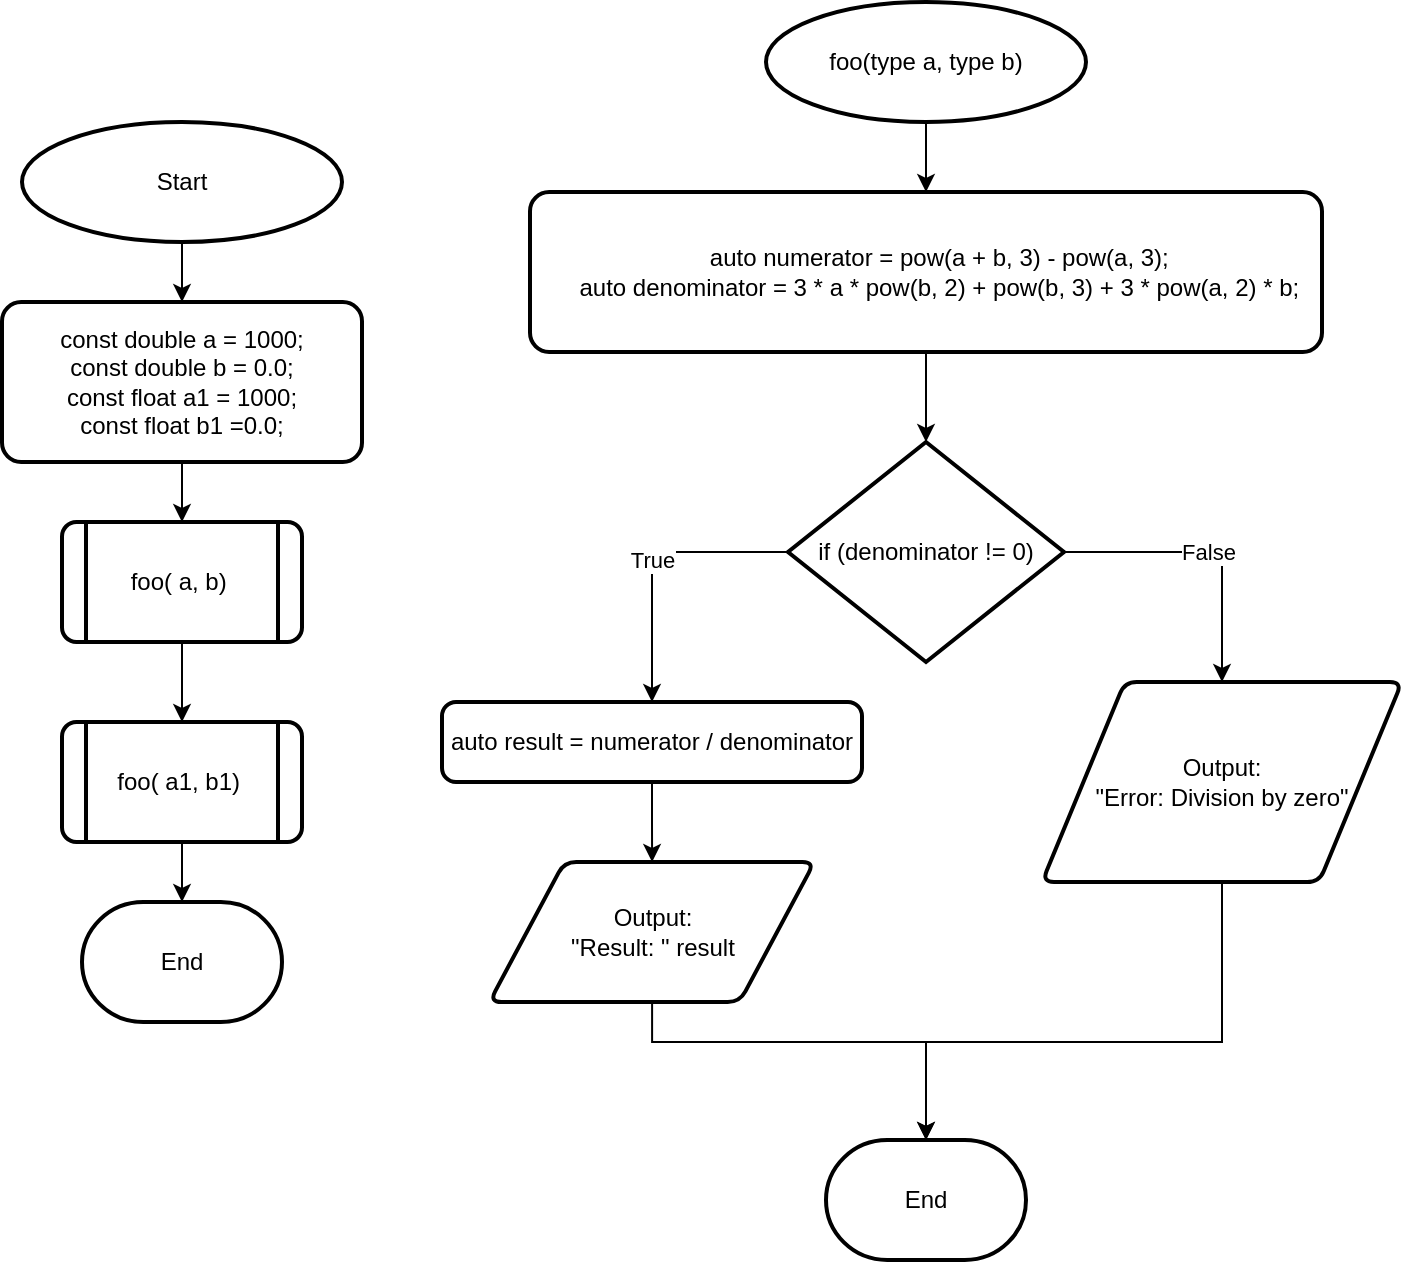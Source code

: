 <mxfile version="22.0.2" type="device">
  <diagram id="C5RBs43oDa-KdzZeNtuy" name="Page-1">
    <mxGraphModel dx="872" dy="1116" grid="1" gridSize="10" guides="1" tooltips="1" connect="1" arrows="1" fold="1" page="1" pageScale="1" pageWidth="827" pageHeight="1169" math="0" shadow="0">
      <root>
        <mxCell id="WIyWlLk6GJQsqaUBKTNV-0" />
        <mxCell id="WIyWlLk6GJQsqaUBKTNV-1" parent="WIyWlLk6GJQsqaUBKTNV-0" />
        <mxCell id="7yzX-CPbtJeWtgaCTC3J-5" value="" style="edgeStyle=orthogonalEdgeStyle;rounded=0;orthogonalLoop=1;jettySize=auto;html=1;" edge="1" parent="WIyWlLk6GJQsqaUBKTNV-1" source="7yzX-CPbtJeWtgaCTC3J-0" target="7yzX-CPbtJeWtgaCTC3J-3">
          <mxGeometry relative="1" as="geometry" />
        </mxCell>
        <mxCell id="7yzX-CPbtJeWtgaCTC3J-0" value="Start" style="strokeWidth=2;html=1;shape=mxgraph.flowchart.start_1;whiteSpace=wrap;" vertex="1" parent="WIyWlLk6GJQsqaUBKTNV-1">
          <mxGeometry x="74" y="110" width="160" height="60" as="geometry" />
        </mxCell>
        <mxCell id="7yzX-CPbtJeWtgaCTC3J-7" value="" style="edgeStyle=orthogonalEdgeStyle;rounded=0;orthogonalLoop=1;jettySize=auto;html=1;" edge="1" parent="WIyWlLk6GJQsqaUBKTNV-1" source="7yzX-CPbtJeWtgaCTC3J-3" target="7yzX-CPbtJeWtgaCTC3J-6">
          <mxGeometry relative="1" as="geometry" />
        </mxCell>
        <mxCell id="7yzX-CPbtJeWtgaCTC3J-3" value="&lt;div&gt;const double a = 1000;&lt;/div&gt;&lt;div&gt;const double b = 0.0;&lt;/div&gt;&lt;div&gt;const float a1 = 1000;&lt;/div&gt;&lt;div&gt;const float b1 =0.0;&lt;/div&gt;" style="whiteSpace=wrap;html=1;strokeWidth=2;rounded=1;arcSize=12;" vertex="1" parent="WIyWlLk6GJQsqaUBKTNV-1">
          <mxGeometry x="64" y="200" width="180" height="80" as="geometry" />
        </mxCell>
        <mxCell id="7yzX-CPbtJeWtgaCTC3J-12" value="" style="edgeStyle=orthogonalEdgeStyle;rounded=0;orthogonalLoop=1;jettySize=auto;html=1;" edge="1" parent="WIyWlLk6GJQsqaUBKTNV-1" source="7yzX-CPbtJeWtgaCTC3J-6" target="7yzX-CPbtJeWtgaCTC3J-11">
          <mxGeometry relative="1" as="geometry" />
        </mxCell>
        <mxCell id="7yzX-CPbtJeWtgaCTC3J-6" value="foo( a, b)&amp;nbsp;" style="shape=process;whiteSpace=wrap;html=1;backgroundOutline=1;strokeWidth=2;rounded=1;arcSize=12;" vertex="1" parent="WIyWlLk6GJQsqaUBKTNV-1">
          <mxGeometry x="94" y="310" width="120" height="60" as="geometry" />
        </mxCell>
        <mxCell id="7yzX-CPbtJeWtgaCTC3J-36" value="" style="edgeStyle=orthogonalEdgeStyle;rounded=0;orthogonalLoop=1;jettySize=auto;html=1;" edge="1" parent="WIyWlLk6GJQsqaUBKTNV-1" source="7yzX-CPbtJeWtgaCTC3J-11" target="7yzX-CPbtJeWtgaCTC3J-35">
          <mxGeometry relative="1" as="geometry" />
        </mxCell>
        <mxCell id="7yzX-CPbtJeWtgaCTC3J-11" value="foo( a1, b1)&amp;nbsp;" style="shape=process;whiteSpace=wrap;html=1;backgroundOutline=1;strokeWidth=2;rounded=1;arcSize=12;" vertex="1" parent="WIyWlLk6GJQsqaUBKTNV-1">
          <mxGeometry x="94" y="410" width="120" height="60" as="geometry" />
        </mxCell>
        <mxCell id="7yzX-CPbtJeWtgaCTC3J-16" value="" style="edgeStyle=orthogonalEdgeStyle;rounded=0;orthogonalLoop=1;jettySize=auto;html=1;" edge="1" parent="WIyWlLk6GJQsqaUBKTNV-1" source="7yzX-CPbtJeWtgaCTC3J-17" target="7yzX-CPbtJeWtgaCTC3J-18">
          <mxGeometry relative="1" as="geometry" />
        </mxCell>
        <mxCell id="7yzX-CPbtJeWtgaCTC3J-17" value="foo(type a, type b)" style="strokeWidth=2;html=1;shape=mxgraph.flowchart.start_1;whiteSpace=wrap;" vertex="1" parent="WIyWlLk6GJQsqaUBKTNV-1">
          <mxGeometry x="446" y="50" width="160" height="60" as="geometry" />
        </mxCell>
        <mxCell id="7yzX-CPbtJeWtgaCTC3J-38" value="" style="edgeStyle=orthogonalEdgeStyle;rounded=0;orthogonalLoop=1;jettySize=auto;html=1;" edge="1" parent="WIyWlLk6GJQsqaUBKTNV-1" source="7yzX-CPbtJeWtgaCTC3J-18" target="7yzX-CPbtJeWtgaCTC3J-21">
          <mxGeometry relative="1" as="geometry" />
        </mxCell>
        <mxCell id="7yzX-CPbtJeWtgaCTC3J-18" value="&lt;div&gt;&amp;nbsp; &amp;nbsp; auto numerator = pow(a + b, 3) - pow(a, 3);&lt;/div&gt;&lt;div&gt;&amp;nbsp; &amp;nbsp; auto denominator = 3 * a * pow(b, 2) + pow(b, 3) + 3 * pow(a, 2) * b;&lt;/div&gt;" style="whiteSpace=wrap;html=1;strokeWidth=2;rounded=1;arcSize=12;" vertex="1" parent="WIyWlLk6GJQsqaUBKTNV-1">
          <mxGeometry x="328" y="145" width="396" height="80" as="geometry" />
        </mxCell>
        <mxCell id="7yzX-CPbtJeWtgaCTC3J-31" value="False" style="edgeStyle=orthogonalEdgeStyle;rounded=0;orthogonalLoop=1;jettySize=auto;html=1;entryX=0.5;entryY=0;entryDx=0;entryDy=0;" edge="1" parent="WIyWlLk6GJQsqaUBKTNV-1" source="7yzX-CPbtJeWtgaCTC3J-21" target="7yzX-CPbtJeWtgaCTC3J-25">
          <mxGeometry relative="1" as="geometry">
            <Array as="points">
              <mxPoint x="674" y="325" />
            </Array>
          </mxGeometry>
        </mxCell>
        <mxCell id="7yzX-CPbtJeWtgaCTC3J-32" value="True" style="edgeStyle=orthogonalEdgeStyle;rounded=0;orthogonalLoop=1;jettySize=auto;html=1;entryX=0.5;entryY=0;entryDx=0;entryDy=0;" edge="1" parent="WIyWlLk6GJQsqaUBKTNV-1" source="7yzX-CPbtJeWtgaCTC3J-21" target="7yzX-CPbtJeWtgaCTC3J-28">
          <mxGeometry relative="1" as="geometry">
            <Array as="points">
              <mxPoint x="389" y="325" />
            </Array>
          </mxGeometry>
        </mxCell>
        <mxCell id="7yzX-CPbtJeWtgaCTC3J-21" value="if (denominator != 0)" style="strokeWidth=2;html=1;shape=mxgraph.flowchart.decision;whiteSpace=wrap;" vertex="1" parent="WIyWlLk6GJQsqaUBKTNV-1">
          <mxGeometry x="457" y="270" width="138" height="110" as="geometry" />
        </mxCell>
        <mxCell id="7yzX-CPbtJeWtgaCTC3J-25" value="Output:&lt;br&gt;&quot;Error: Division by zero&quot;" style="shape=parallelogram;html=1;strokeWidth=2;perimeter=parallelogramPerimeter;whiteSpace=wrap;rounded=1;arcSize=12;size=0.23;" vertex="1" parent="WIyWlLk6GJQsqaUBKTNV-1">
          <mxGeometry x="584" y="390" width="180" height="100" as="geometry" />
        </mxCell>
        <mxCell id="7yzX-CPbtJeWtgaCTC3J-34" value="" style="edgeStyle=orthogonalEdgeStyle;rounded=0;orthogonalLoop=1;jettySize=auto;html=1;" edge="1" parent="WIyWlLk6GJQsqaUBKTNV-1" source="7yzX-CPbtJeWtgaCTC3J-28" target="7yzX-CPbtJeWtgaCTC3J-33">
          <mxGeometry relative="1" as="geometry" />
        </mxCell>
        <mxCell id="7yzX-CPbtJeWtgaCTC3J-28" value="auto result = numerator / denominator" style="rounded=1;whiteSpace=wrap;html=1;absoluteArcSize=1;arcSize=14;strokeWidth=2;" vertex="1" parent="WIyWlLk6GJQsqaUBKTNV-1">
          <mxGeometry x="284" y="400" width="210" height="40" as="geometry" />
        </mxCell>
        <mxCell id="7yzX-CPbtJeWtgaCTC3J-33" value="Output:&lt;br&gt;&quot;Result: &quot; result" style="shape=parallelogram;html=1;strokeWidth=2;perimeter=parallelogramPerimeter;whiteSpace=wrap;rounded=1;arcSize=12;size=0.23;" vertex="1" parent="WIyWlLk6GJQsqaUBKTNV-1">
          <mxGeometry x="307.75" y="480" width="162.5" height="70" as="geometry" />
        </mxCell>
        <mxCell id="7yzX-CPbtJeWtgaCTC3J-35" value="End" style="strokeWidth=2;html=1;shape=mxgraph.flowchart.terminator;whiteSpace=wrap;" vertex="1" parent="WIyWlLk6GJQsqaUBKTNV-1">
          <mxGeometry x="104" y="500" width="100" height="60" as="geometry" />
        </mxCell>
        <mxCell id="7yzX-CPbtJeWtgaCTC3J-37" value="End" style="strokeWidth=2;html=1;shape=mxgraph.flowchart.terminator;whiteSpace=wrap;" vertex="1" parent="WIyWlLk6GJQsqaUBKTNV-1">
          <mxGeometry x="476" y="619" width="100" height="60" as="geometry" />
        </mxCell>
        <mxCell id="7yzX-CPbtJeWtgaCTC3J-39" style="edgeStyle=orthogonalEdgeStyle;rounded=0;orthogonalLoop=1;jettySize=auto;html=1;entryX=0.5;entryY=0;entryDx=0;entryDy=0;entryPerimeter=0;" edge="1" parent="WIyWlLk6GJQsqaUBKTNV-1" source="7yzX-CPbtJeWtgaCTC3J-33" target="7yzX-CPbtJeWtgaCTC3J-37">
          <mxGeometry relative="1" as="geometry">
            <Array as="points">
              <mxPoint x="389" y="570" />
              <mxPoint x="526" y="570" />
            </Array>
          </mxGeometry>
        </mxCell>
        <mxCell id="7yzX-CPbtJeWtgaCTC3J-40" style="edgeStyle=orthogonalEdgeStyle;rounded=0;orthogonalLoop=1;jettySize=auto;html=1;entryX=0.5;entryY=0;entryDx=0;entryDy=0;entryPerimeter=0;" edge="1" parent="WIyWlLk6GJQsqaUBKTNV-1" source="7yzX-CPbtJeWtgaCTC3J-25" target="7yzX-CPbtJeWtgaCTC3J-37">
          <mxGeometry relative="1" as="geometry">
            <Array as="points">
              <mxPoint x="674" y="570" />
              <mxPoint x="526" y="570" />
            </Array>
          </mxGeometry>
        </mxCell>
      </root>
    </mxGraphModel>
  </diagram>
</mxfile>
